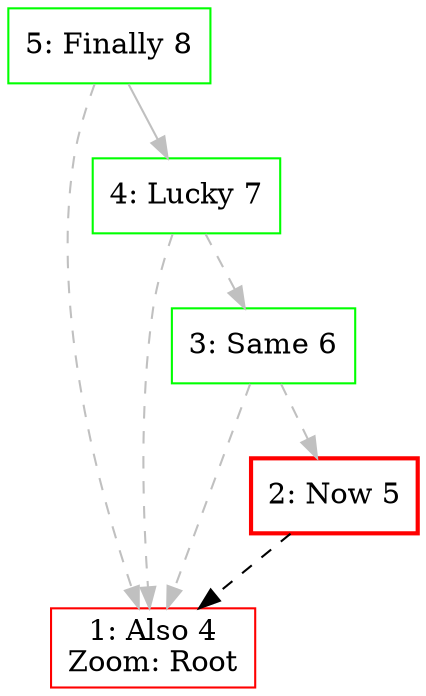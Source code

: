 digraph g {
node [shape=box];
1 [label="1: Also 4
Zoom: Root", color=red];
2 [label="2: Now 5", color=red, style=bold];
3 [label="3: Same 6", color=green];
4 [label="4: Lucky 7", color=green];
5 [label="5: Finally 8", color=green];
2 -> 1 [color=black, style=dashed];
3 -> 1 [color=gray, style=dashed];
4 -> 1 [color=gray, style=dashed];
5 -> 1 [color=gray, style=dashed];
3 -> 2 [color=gray, style=dashed];
4 -> 3 [color=gray, style=dashed];
5 -> 4 [color=gray];
}
